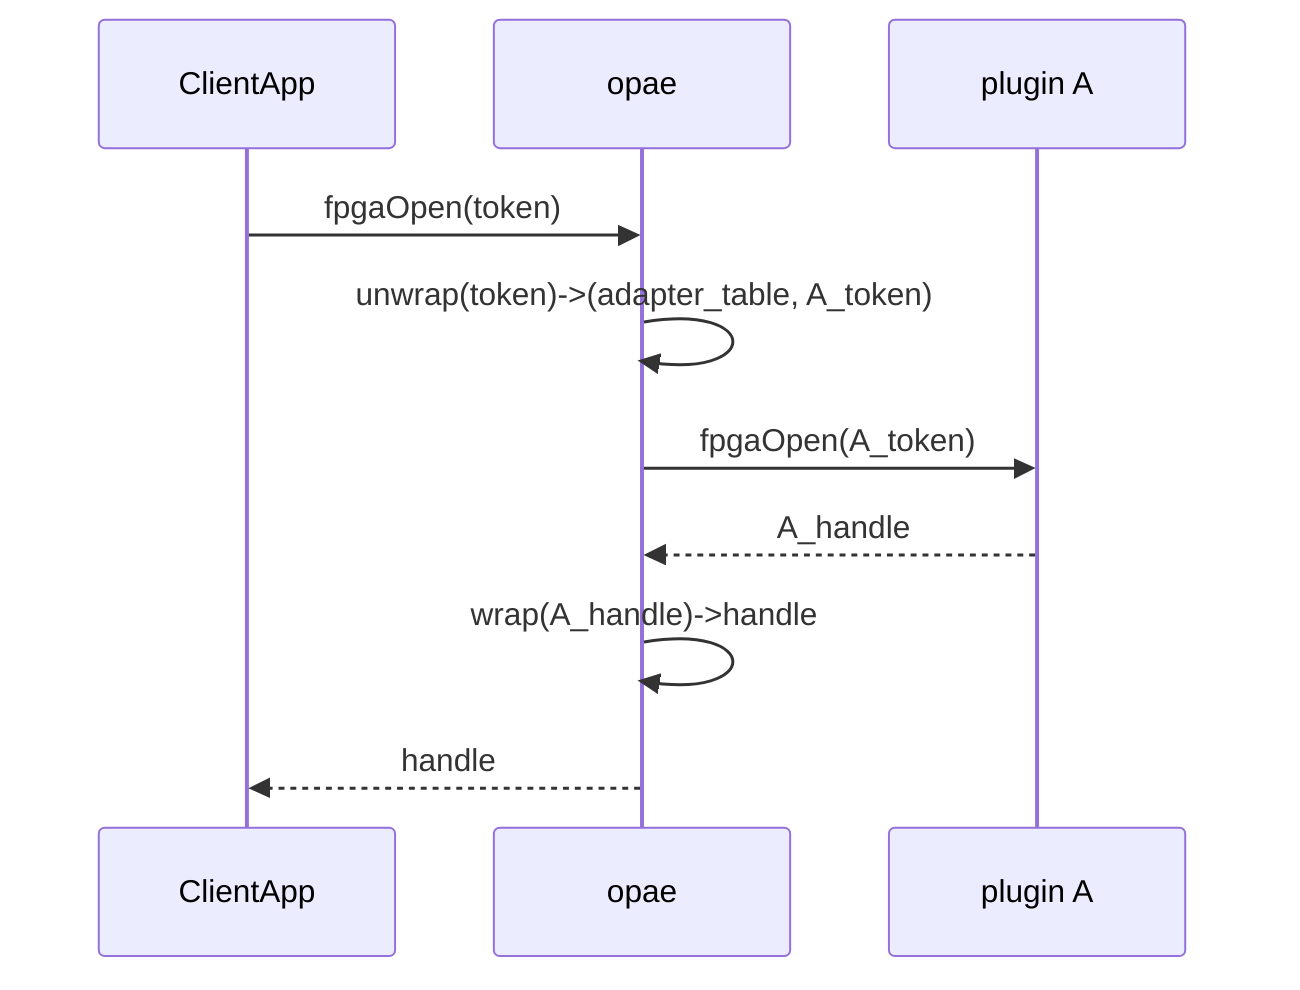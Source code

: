 sequenceDiagram
    participant ClientApp
    participant opae
    participant A as plugin A
    ClientApp->>opae: fpgaOpen(token)
    opae->>opae: unwrap(token)->(adapter_table, A_token)
    opae->>A: fpgaOpen(A_token)
    A-->>opae: A_handle
    opae->>opae: wrap(A_handle)->handle
    opae-->>ClientApp: handle